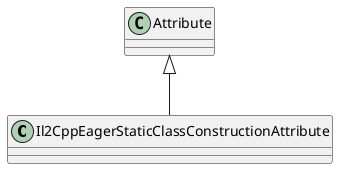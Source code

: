 @startuml
class Il2CppEagerStaticClassConstructionAttribute {
}
Attribute <|-- Il2CppEagerStaticClassConstructionAttribute
@enduml
